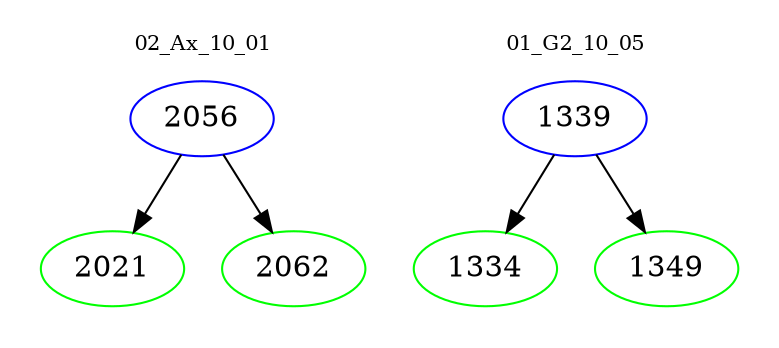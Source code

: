 digraph{
subgraph cluster_0 {
color = white
label = "02_Ax_10_01";
fontsize=10;
T0_2056 [label="2056", color="blue"]
T0_2056 -> T0_2021 [color="black"]
T0_2021 [label="2021", color="green"]
T0_2056 -> T0_2062 [color="black"]
T0_2062 [label="2062", color="green"]
}
subgraph cluster_1 {
color = white
label = "01_G2_10_05";
fontsize=10;
T1_1339 [label="1339", color="blue"]
T1_1339 -> T1_1334 [color="black"]
T1_1334 [label="1334", color="green"]
T1_1339 -> T1_1349 [color="black"]
T1_1349 [label="1349", color="green"]
}
}
